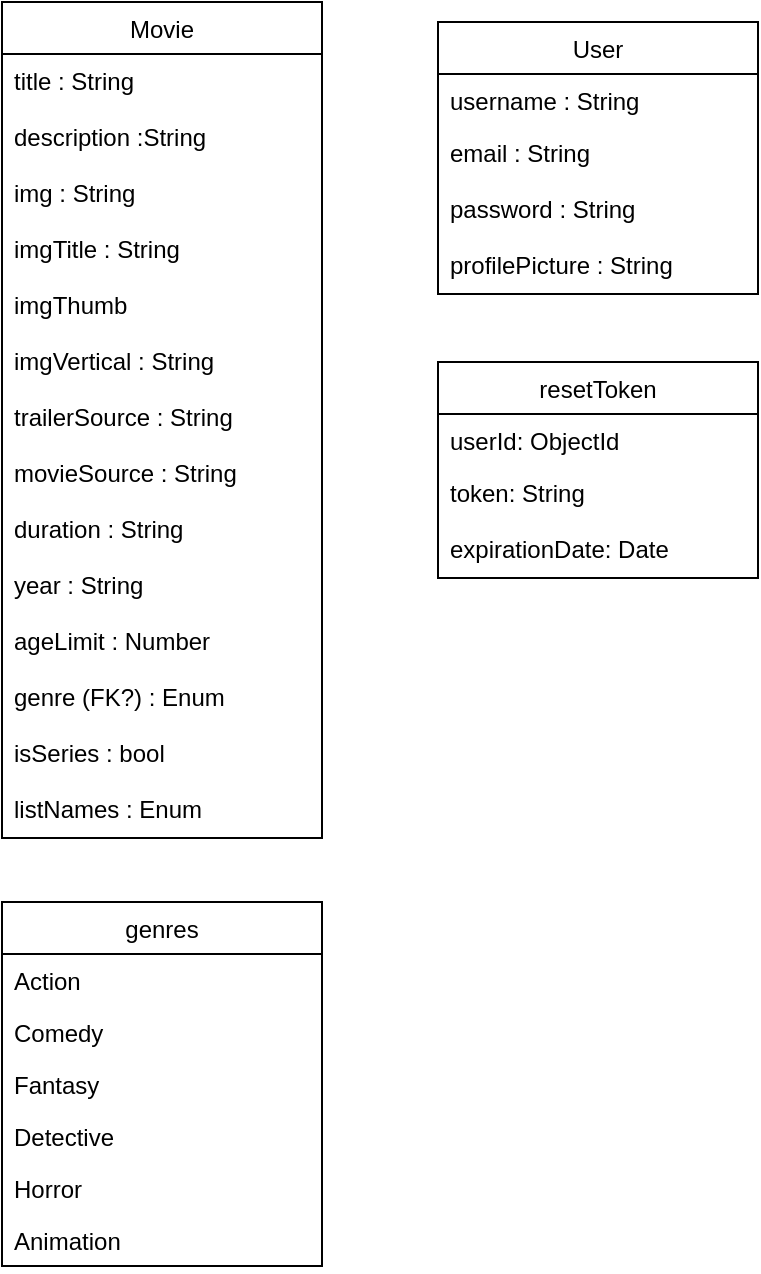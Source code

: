 <mxfile version="23.0.2" type="device">
  <diagram id="C5RBs43oDa-KdzZeNtuy" name="Page-1">
    <mxGraphModel dx="611" dy="511" grid="1" gridSize="10" guides="1" tooltips="1" connect="1" arrows="1" fold="1" page="1" pageScale="1" pageWidth="827" pageHeight="1169" math="0" shadow="0">
      <root>
        <mxCell id="WIyWlLk6GJQsqaUBKTNV-0" />
        <mxCell id="WIyWlLk6GJQsqaUBKTNV-1" parent="WIyWlLk6GJQsqaUBKTNV-0" />
        <mxCell id="zkfFHV4jXpPFQw0GAbJ--17" value="User" style="swimlane;fontStyle=0;align=center;verticalAlign=top;childLayout=stackLayout;horizontal=1;startSize=26;horizontalStack=0;resizeParent=1;resizeLast=0;collapsible=1;marginBottom=0;rounded=0;shadow=0;strokeWidth=1;" parent="WIyWlLk6GJQsqaUBKTNV-1" vertex="1">
          <mxGeometry x="508" y="120" width="160" height="136" as="geometry">
            <mxRectangle x="550" y="140" width="160" height="26" as="alternateBounds" />
          </mxGeometry>
        </mxCell>
        <mxCell id="zkfFHV4jXpPFQw0GAbJ--18" value="username : String        " style="text;align=left;verticalAlign=top;spacingLeft=4;spacingRight=4;overflow=hidden;rotatable=0;points=[[0,0.5],[1,0.5]];portConstraint=eastwest;" parent="zkfFHV4jXpPFQw0GAbJ--17" vertex="1">
          <mxGeometry y="26" width="160" height="26" as="geometry" />
        </mxCell>
        <mxCell id="zkfFHV4jXpPFQw0GAbJ--19" value="email : String" style="text;align=left;verticalAlign=top;spacingLeft=4;spacingRight=4;overflow=hidden;rotatable=0;points=[[0,0.5],[1,0.5]];portConstraint=eastwest;rounded=0;shadow=0;html=0;" parent="zkfFHV4jXpPFQw0GAbJ--17" vertex="1">
          <mxGeometry y="52" width="160" height="28" as="geometry" />
        </mxCell>
        <mxCell id="CRC62qnQFYkl3po4fGj3-32" value="password : String" style="text;align=left;verticalAlign=top;spacingLeft=4;spacingRight=4;overflow=hidden;rotatable=0;points=[[0,0.5],[1,0.5]];portConstraint=eastwest;rounded=0;shadow=0;html=0;" vertex="1" parent="zkfFHV4jXpPFQw0GAbJ--17">
          <mxGeometry y="80" width="160" height="28" as="geometry" />
        </mxCell>
        <mxCell id="CRC62qnQFYkl3po4fGj3-33" value="profilePicture : String" style="text;align=left;verticalAlign=top;spacingLeft=4;spacingRight=4;overflow=hidden;rotatable=0;points=[[0,0.5],[1,0.5]];portConstraint=eastwest;rounded=0;shadow=0;html=0;" vertex="1" parent="zkfFHV4jXpPFQw0GAbJ--17">
          <mxGeometry y="108" width="160" height="28" as="geometry" />
        </mxCell>
        <mxCell id="CRC62qnQFYkl3po4fGj3-0" value="Movie" style="swimlane;fontStyle=0;align=center;verticalAlign=top;childLayout=stackLayout;horizontal=1;startSize=26;horizontalStack=0;resizeParent=1;resizeLast=0;collapsible=1;marginBottom=0;rounded=0;shadow=0;strokeWidth=1;" vertex="1" parent="WIyWlLk6GJQsqaUBKTNV-1">
          <mxGeometry x="290" y="110" width="160" height="418" as="geometry">
            <mxRectangle x="550" y="140" width="160" height="26" as="alternateBounds" />
          </mxGeometry>
        </mxCell>
        <mxCell id="CRC62qnQFYkl3po4fGj3-2" value="title : String" style="text;align=left;verticalAlign=top;spacingLeft=4;spacingRight=4;overflow=hidden;rotatable=0;points=[[0,0.5],[1,0.5]];portConstraint=eastwest;rounded=0;shadow=0;html=0;" vertex="1" parent="CRC62qnQFYkl3po4fGj3-0">
          <mxGeometry y="26" width="160" height="28" as="geometry" />
        </mxCell>
        <mxCell id="CRC62qnQFYkl3po4fGj3-6" value="description :String" style="text;align=left;verticalAlign=top;spacingLeft=4;spacingRight=4;overflow=hidden;rotatable=0;points=[[0,0.5],[1,0.5]];portConstraint=eastwest;rounded=0;shadow=0;html=0;" vertex="1" parent="CRC62qnQFYkl3po4fGj3-0">
          <mxGeometry y="54" width="160" height="28" as="geometry" />
        </mxCell>
        <mxCell id="CRC62qnQFYkl3po4fGj3-7" value="img : String" style="text;align=left;verticalAlign=top;spacingLeft=4;spacingRight=4;overflow=hidden;rotatable=0;points=[[0,0.5],[1,0.5]];portConstraint=eastwest;rounded=0;shadow=0;html=0;" vertex="1" parent="CRC62qnQFYkl3po4fGj3-0">
          <mxGeometry y="82" width="160" height="28" as="geometry" />
        </mxCell>
        <mxCell id="CRC62qnQFYkl3po4fGj3-8" value="imgTitle : String" style="text;align=left;verticalAlign=top;spacingLeft=4;spacingRight=4;overflow=hidden;rotatable=0;points=[[0,0.5],[1,0.5]];portConstraint=eastwest;rounded=0;shadow=0;html=0;" vertex="1" parent="CRC62qnQFYkl3po4fGj3-0">
          <mxGeometry y="110" width="160" height="28" as="geometry" />
        </mxCell>
        <mxCell id="CRC62qnQFYkl3po4fGj3-10" value="imgThumb" style="text;align=left;verticalAlign=top;spacingLeft=4;spacingRight=4;overflow=hidden;rotatable=0;points=[[0,0.5],[1,0.5]];portConstraint=eastwest;rounded=0;shadow=0;html=0;" vertex="1" parent="CRC62qnQFYkl3po4fGj3-0">
          <mxGeometry y="138" width="160" height="28" as="geometry" />
        </mxCell>
        <mxCell id="CRC62qnQFYkl3po4fGj3-11" value="imgVertical : String" style="text;align=left;verticalAlign=top;spacingLeft=4;spacingRight=4;overflow=hidden;rotatable=0;points=[[0,0.5],[1,0.5]];portConstraint=eastwest;rounded=0;shadow=0;html=0;" vertex="1" parent="CRC62qnQFYkl3po4fGj3-0">
          <mxGeometry y="166" width="160" height="28" as="geometry" />
        </mxCell>
        <mxCell id="CRC62qnQFYkl3po4fGj3-12" value="trailerSource : String" style="text;align=left;verticalAlign=top;spacingLeft=4;spacingRight=4;overflow=hidden;rotatable=0;points=[[0,0.5],[1,0.5]];portConstraint=eastwest;rounded=0;shadow=0;html=0;" vertex="1" parent="CRC62qnQFYkl3po4fGj3-0">
          <mxGeometry y="194" width="160" height="28" as="geometry" />
        </mxCell>
        <mxCell id="CRC62qnQFYkl3po4fGj3-13" value="movieSource : String" style="text;align=left;verticalAlign=top;spacingLeft=4;spacingRight=4;overflow=hidden;rotatable=0;points=[[0,0.5],[1,0.5]];portConstraint=eastwest;rounded=0;shadow=0;html=0;" vertex="1" parent="CRC62qnQFYkl3po4fGj3-0">
          <mxGeometry y="222" width="160" height="28" as="geometry" />
        </mxCell>
        <mxCell id="CRC62qnQFYkl3po4fGj3-14" value="duration : String" style="text;align=left;verticalAlign=top;spacingLeft=4;spacingRight=4;overflow=hidden;rotatable=0;points=[[0,0.5],[1,0.5]];portConstraint=eastwest;rounded=0;shadow=0;html=0;" vertex="1" parent="CRC62qnQFYkl3po4fGj3-0">
          <mxGeometry y="250" width="160" height="28" as="geometry" />
        </mxCell>
        <mxCell id="CRC62qnQFYkl3po4fGj3-15" value="year : String" style="text;align=left;verticalAlign=top;spacingLeft=4;spacingRight=4;overflow=hidden;rotatable=0;points=[[0,0.5],[1,0.5]];portConstraint=eastwest;rounded=0;shadow=0;html=0;" vertex="1" parent="CRC62qnQFYkl3po4fGj3-0">
          <mxGeometry y="278" width="160" height="28" as="geometry" />
        </mxCell>
        <mxCell id="CRC62qnQFYkl3po4fGj3-16" value="ageLimit : Number" style="text;align=left;verticalAlign=top;spacingLeft=4;spacingRight=4;overflow=hidden;rotatable=0;points=[[0,0.5],[1,0.5]];portConstraint=eastwest;rounded=0;shadow=0;html=0;" vertex="1" parent="CRC62qnQFYkl3po4fGj3-0">
          <mxGeometry y="306" width="160" height="28" as="geometry" />
        </mxCell>
        <mxCell id="CRC62qnQFYkl3po4fGj3-17" value="genre (FK?) : Enum" style="text;align=left;verticalAlign=top;spacingLeft=4;spacingRight=4;overflow=hidden;rotatable=0;points=[[0,0.5],[1,0.5]];portConstraint=eastwest;rounded=0;shadow=0;html=0;" vertex="1" parent="CRC62qnQFYkl3po4fGj3-0">
          <mxGeometry y="334" width="160" height="28" as="geometry" />
        </mxCell>
        <mxCell id="CRC62qnQFYkl3po4fGj3-18" value="isSeries : bool" style="text;align=left;verticalAlign=top;spacingLeft=4;spacingRight=4;overflow=hidden;rotatable=0;points=[[0,0.5],[1,0.5]];portConstraint=eastwest;rounded=0;shadow=0;html=0;" vertex="1" parent="CRC62qnQFYkl3po4fGj3-0">
          <mxGeometry y="362" width="160" height="28" as="geometry" />
        </mxCell>
        <mxCell id="CRC62qnQFYkl3po4fGj3-34" value="listNames : Enum" style="text;align=left;verticalAlign=top;spacingLeft=4;spacingRight=4;overflow=hidden;rotatable=0;points=[[0,0.5],[1,0.5]];portConstraint=eastwest;rounded=0;shadow=0;html=0;" vertex="1" parent="CRC62qnQFYkl3po4fGj3-0">
          <mxGeometry y="390" width="160" height="28" as="geometry" />
        </mxCell>
        <mxCell id="CRC62qnQFYkl3po4fGj3-19" value="genres" style="swimlane;fontStyle=0;align=center;verticalAlign=top;childLayout=stackLayout;horizontal=1;startSize=26;horizontalStack=0;resizeParent=1;resizeLast=0;collapsible=1;marginBottom=0;rounded=0;shadow=0;strokeWidth=1;" vertex="1" parent="WIyWlLk6GJQsqaUBKTNV-1">
          <mxGeometry x="290" y="560" width="160" height="182" as="geometry">
            <mxRectangle x="550" y="140" width="160" height="26" as="alternateBounds" />
          </mxGeometry>
        </mxCell>
        <mxCell id="CRC62qnQFYkl3po4fGj3-20" value="Action" style="text;align=left;verticalAlign=top;spacingLeft=4;spacingRight=4;overflow=hidden;rotatable=0;points=[[0,0.5],[1,0.5]];portConstraint=eastwest;" vertex="1" parent="CRC62qnQFYkl3po4fGj3-19">
          <mxGeometry y="26" width="160" height="26" as="geometry" />
        </mxCell>
        <mxCell id="CRC62qnQFYkl3po4fGj3-23" value="Comedy" style="text;align=left;verticalAlign=top;spacingLeft=4;spacingRight=4;overflow=hidden;rotatable=0;points=[[0,0.5],[1,0.5]];portConstraint=eastwest;" vertex="1" parent="CRC62qnQFYkl3po4fGj3-19">
          <mxGeometry y="52" width="160" height="26" as="geometry" />
        </mxCell>
        <mxCell id="CRC62qnQFYkl3po4fGj3-24" value="Fantasy" style="text;align=left;verticalAlign=top;spacingLeft=4;spacingRight=4;overflow=hidden;rotatable=0;points=[[0,0.5],[1,0.5]];portConstraint=eastwest;" vertex="1" parent="CRC62qnQFYkl3po4fGj3-19">
          <mxGeometry y="78" width="160" height="26" as="geometry" />
        </mxCell>
        <mxCell id="CRC62qnQFYkl3po4fGj3-25" value="Detective" style="text;align=left;verticalAlign=top;spacingLeft=4;spacingRight=4;overflow=hidden;rotatable=0;points=[[0,0.5],[1,0.5]];portConstraint=eastwest;" vertex="1" parent="CRC62qnQFYkl3po4fGj3-19">
          <mxGeometry y="104" width="160" height="26" as="geometry" />
        </mxCell>
        <mxCell id="CRC62qnQFYkl3po4fGj3-26" value="Horror" style="text;align=left;verticalAlign=top;spacingLeft=4;spacingRight=4;overflow=hidden;rotatable=0;points=[[0,0.5],[1,0.5]];portConstraint=eastwest;" vertex="1" parent="CRC62qnQFYkl3po4fGj3-19">
          <mxGeometry y="130" width="160" height="26" as="geometry" />
        </mxCell>
        <mxCell id="CRC62qnQFYkl3po4fGj3-27" value="Animation" style="text;align=left;verticalAlign=top;spacingLeft=4;spacingRight=4;overflow=hidden;rotatable=0;points=[[0,0.5],[1,0.5]];portConstraint=eastwest;" vertex="1" parent="CRC62qnQFYkl3po4fGj3-19">
          <mxGeometry y="156" width="160" height="26" as="geometry" />
        </mxCell>
        <mxCell id="CRC62qnQFYkl3po4fGj3-35" value="resetToken" style="swimlane;fontStyle=0;align=center;verticalAlign=top;childLayout=stackLayout;horizontal=1;startSize=26;horizontalStack=0;resizeParent=1;resizeLast=0;collapsible=1;marginBottom=0;rounded=0;shadow=0;strokeWidth=1;" vertex="1" parent="WIyWlLk6GJQsqaUBKTNV-1">
          <mxGeometry x="508" y="290" width="160" height="108" as="geometry">
            <mxRectangle x="550" y="140" width="160" height="26" as="alternateBounds" />
          </mxGeometry>
        </mxCell>
        <mxCell id="CRC62qnQFYkl3po4fGj3-36" value="userId: ObjectId" style="text;align=left;verticalAlign=top;spacingLeft=4;spacingRight=4;overflow=hidden;rotatable=0;points=[[0,0.5],[1,0.5]];portConstraint=eastwest;" vertex="1" parent="CRC62qnQFYkl3po4fGj3-35">
          <mxGeometry y="26" width="160" height="26" as="geometry" />
        </mxCell>
        <mxCell id="CRC62qnQFYkl3po4fGj3-37" value="token: String" style="text;align=left;verticalAlign=top;spacingLeft=4;spacingRight=4;overflow=hidden;rotatable=0;points=[[0,0.5],[1,0.5]];portConstraint=eastwest;rounded=0;shadow=0;html=0;" vertex="1" parent="CRC62qnQFYkl3po4fGj3-35">
          <mxGeometry y="52" width="160" height="28" as="geometry" />
        </mxCell>
        <mxCell id="CRC62qnQFYkl3po4fGj3-38" value="expirationDate: Date" style="text;align=left;verticalAlign=top;spacingLeft=4;spacingRight=4;overflow=hidden;rotatable=0;points=[[0,0.5],[1,0.5]];portConstraint=eastwest;rounded=0;shadow=0;html=0;" vertex="1" parent="CRC62qnQFYkl3po4fGj3-35">
          <mxGeometry y="80" width="160" height="28" as="geometry" />
        </mxCell>
      </root>
    </mxGraphModel>
  </diagram>
</mxfile>
